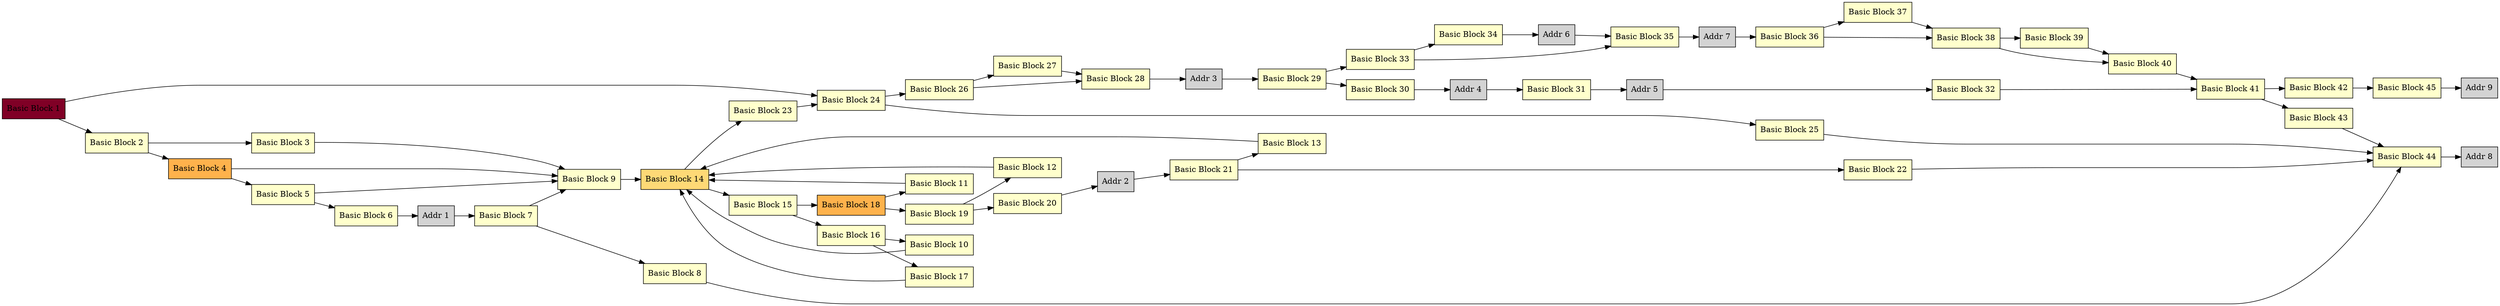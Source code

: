 digraph "ht_lookup_with_hash"{
	rankdir=LR;
	node[shape=box,colorscheme=ylorrd9, style=filled];

	"Basic Block 1" [fillcolor=9];
	"Basic Block 2" [fillcolor=1];
	"Basic Block 3" [fillcolor=1];
	"Basic Block 4" [fillcolor=4];
	"Basic Block 5" [fillcolor=1];
	"Basic Block 6" [fillcolor=1];
	"Basic Block 7" [fillcolor=1];
	"Basic Block 8" [fillcolor=1];
	"Basic Block 9" [fillcolor=1];
	"Basic Block 10" [fillcolor=1];
	"Basic Block 11" [fillcolor=1];
	"Basic Block 12" [fillcolor=1];
	"Basic Block 13" [fillcolor=1];
	"Basic Block 14" [fillcolor=3];
	"Basic Block 15" [fillcolor=1];
	"Basic Block 16" [fillcolor=1];
	"Basic Block 17" [fillcolor=1];
	"Basic Block 18" [fillcolor=4];
	"Basic Block 19" [fillcolor=1];
	"Basic Block 20" [fillcolor=1];
	"Basic Block 21" [fillcolor=1];
	"Basic Block 22" [fillcolor=1];
	"Basic Block 23" [fillcolor=1];
	"Basic Block 24" [fillcolor=1];
	"Basic Block 25" [fillcolor=1];
	"Basic Block 26" [fillcolor=1];
	"Basic Block 27" [fillcolor=1];
	"Basic Block 28" [fillcolor=1];
	"Basic Block 29" [fillcolor=1];
	"Basic Block 30" [fillcolor=1];
	"Basic Block 31" [fillcolor=1];
	"Basic Block 32" [fillcolor=1];
	"Basic Block 33" [fillcolor=1];
	"Basic Block 34" [fillcolor=1];
	"Basic Block 35" [fillcolor=1];
	"Basic Block 36" [fillcolor=1];
	"Basic Block 37" [fillcolor=1];
	"Basic Block 38" [fillcolor=1];
	"Basic Block 39" [fillcolor=1];
	"Basic Block 40" [fillcolor=1];
	"Basic Block 41" [fillcolor=1];
	"Basic Block 42" [fillcolor=1];
	"Basic Block 43" [fillcolor=1];
	"Basic Block 44" [fillcolor=1];
	"Basic Block 45" [fillcolor=1];
	"Addr 1";
	"Addr 2";
	"Addr 3";
	"Addr 4";
	"Addr 5";
	"Addr 6";
	"Addr 7";
	"Addr 8";
	"Addr 9";

	"Basic Block 1"->"Basic Block 24";
	"Basic Block 1"->"Basic Block 2";
	"Basic Block 2"->"Basic Block 4";
	"Basic Block 2"->"Basic Block 3";
	"Basic Block 3"->"Basic Block 9";
	"Basic Block 4"->"Basic Block 9";
	"Basic Block 4"->"Basic Block 5";
	"Basic Block 5"->"Basic Block 9";
	"Basic Block 5"->"Basic Block 6";
	"Basic Block 6"->"Addr 1";
	"Addr 1"->"Basic Block 7";
	"Basic Block 7"->"Basic Block 9";
	"Basic Block 7"->"Basic Block 8";
	"Basic Block 8"->"Basic Block 44";
	"Basic Block 9"->"Basic Block 14";
	"Basic Block 10"->"Basic Block 14";
	"Basic Block 11"->"Basic Block 14";
	"Basic Block 12"->"Basic Block 14";
	"Basic Block 13"->"Basic Block 14";
	"Basic Block 14"->"Basic Block 23";
	"Basic Block 14"->"Basic Block 15";
	"Basic Block 15"->"Basic Block 18";
	"Basic Block 15"->"Basic Block 16";
	"Basic Block 16"->"Basic Block 10";
	"Basic Block 16"->"Basic Block 17";
	"Basic Block 17"->"Basic Block 14";
	"Basic Block 18"->"Basic Block 11";
	"Basic Block 18"->"Basic Block 19";
	"Basic Block 19"->"Basic Block 12";
	"Basic Block 19"->"Basic Block 20";
	"Basic Block 20"->"Addr 2";
	"Addr 2"->"Basic Block 21";
	"Basic Block 21"->"Basic Block 13";
	"Basic Block 21"->"Basic Block 22";
	"Basic Block 22"->"Basic Block 44";
	"Basic Block 23"->"Basic Block 24";
	"Basic Block 24"->"Basic Block 26";
	"Basic Block 24"->"Basic Block 25";
	"Basic Block 25"->"Basic Block 44";
	"Basic Block 26"->"Basic Block 28";
	"Basic Block 26"->"Basic Block 27";
	"Basic Block 27"->"Basic Block 28";
	"Basic Block 28"->"Addr 3";
	"Addr 3"->"Basic Block 29";
	"Basic Block 29"->"Basic Block 33";
	"Basic Block 29"->"Basic Block 30";
	"Basic Block 30"->"Addr 4";
	"Addr 4"->"Basic Block 31";
	"Basic Block 31"->"Addr 5";
	"Addr 5"->"Basic Block 32";
	"Basic Block 32"->"Basic Block 41";
	"Basic Block 33"->"Basic Block 35";
	"Basic Block 33"->"Basic Block 34";
	"Basic Block 34"->"Addr 6";
	"Addr 6"->"Basic Block 35";
	"Basic Block 35"->"Addr 7";
	"Addr 7"->"Basic Block 36";
	"Basic Block 36"->"Basic Block 38";
	"Basic Block 36"->"Basic Block 37";
	"Basic Block 37"->"Basic Block 38";
	"Basic Block 38"->"Basic Block 40";
	"Basic Block 38"->"Basic Block 39";
	"Basic Block 39"->"Basic Block 40";
	"Basic Block 40"->"Basic Block 41";
	"Basic Block 41"->"Basic Block 43";
	"Basic Block 41"->"Basic Block 42";
	"Basic Block 42"->"Basic Block 45";
	"Basic Block 43"->"Basic Block 44";
	"Basic Block 44"->"Addr 8";
	"Basic Block 45"->"Addr 9";
}

